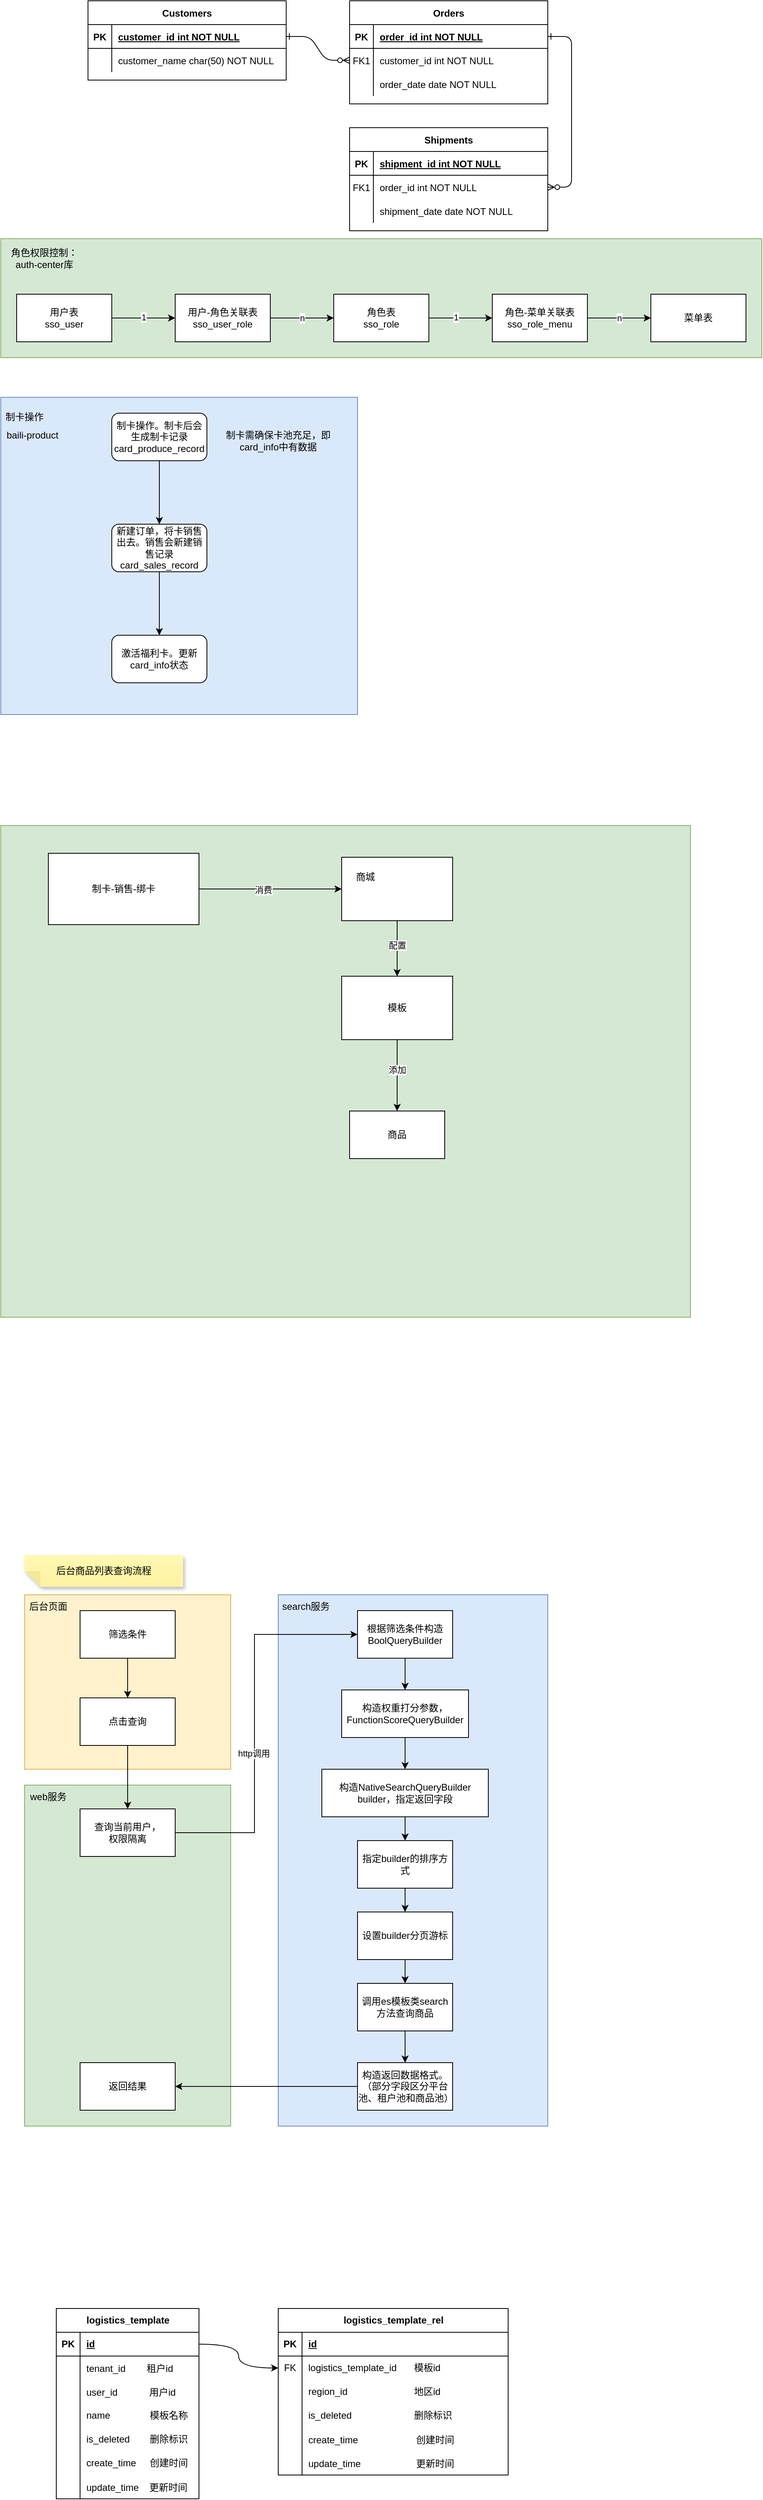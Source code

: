 <mxfile version="26.2.9">
  <diagram id="R2lEEEUBdFMjLlhIrx00" name="Page-1">
    <mxGraphModel dx="1136" dy="615" grid="1" gridSize="10" guides="1" tooltips="1" connect="1" arrows="1" fold="1" page="1" pageScale="1" pageWidth="850" pageHeight="1100" math="0" shadow="0" extFonts="Permanent Marker^https://fonts.googleapis.com/css?family=Permanent+Marker">
      <root>
        <mxCell id="0" />
        <mxCell id="1" parent="0" />
        <mxCell id="C-vyLk0tnHw3VtMMgP7b-1" value="" style="edgeStyle=entityRelationEdgeStyle;endArrow=ERzeroToMany;startArrow=ERone;endFill=1;startFill=0;" parent="1" source="C-vyLk0tnHw3VtMMgP7b-24" target="C-vyLk0tnHw3VtMMgP7b-6" edge="1">
          <mxGeometry width="100" height="100" relative="1" as="geometry">
            <mxPoint x="340" y="720" as="sourcePoint" />
            <mxPoint x="440" y="620" as="targetPoint" />
          </mxGeometry>
        </mxCell>
        <mxCell id="C-vyLk0tnHw3VtMMgP7b-12" value="" style="edgeStyle=entityRelationEdgeStyle;endArrow=ERzeroToMany;startArrow=ERone;endFill=1;startFill=0;" parent="1" source="C-vyLk0tnHw3VtMMgP7b-3" target="C-vyLk0tnHw3VtMMgP7b-17" edge="1">
          <mxGeometry width="100" height="100" relative="1" as="geometry">
            <mxPoint x="400" y="180" as="sourcePoint" />
            <mxPoint x="460" y="205" as="targetPoint" />
          </mxGeometry>
        </mxCell>
        <mxCell id="C-vyLk0tnHw3VtMMgP7b-2" value="Orders" style="shape=table;startSize=30;container=1;collapsible=1;childLayout=tableLayout;fixedRows=1;rowLines=0;fontStyle=1;align=center;resizeLast=1;" parent="1" vertex="1">
          <mxGeometry x="450" y="120" width="250" height="130" as="geometry" />
        </mxCell>
        <mxCell id="C-vyLk0tnHw3VtMMgP7b-3" value="" style="shape=partialRectangle;collapsible=0;dropTarget=0;pointerEvents=0;fillColor=none;points=[[0,0.5],[1,0.5]];portConstraint=eastwest;top=0;left=0;right=0;bottom=1;" parent="C-vyLk0tnHw3VtMMgP7b-2" vertex="1">
          <mxGeometry y="30" width="250" height="30" as="geometry" />
        </mxCell>
        <mxCell id="C-vyLk0tnHw3VtMMgP7b-4" value="PK" style="shape=partialRectangle;overflow=hidden;connectable=0;fillColor=none;top=0;left=0;bottom=0;right=0;fontStyle=1;" parent="C-vyLk0tnHw3VtMMgP7b-3" vertex="1">
          <mxGeometry width="30" height="30" as="geometry" />
        </mxCell>
        <mxCell id="C-vyLk0tnHw3VtMMgP7b-5" value="order_id int NOT NULL " style="shape=partialRectangle;overflow=hidden;connectable=0;fillColor=none;top=0;left=0;bottom=0;right=0;align=left;spacingLeft=6;fontStyle=5;" parent="C-vyLk0tnHw3VtMMgP7b-3" vertex="1">
          <mxGeometry x="30" width="220" height="30" as="geometry" />
        </mxCell>
        <mxCell id="C-vyLk0tnHw3VtMMgP7b-6" value="" style="shape=partialRectangle;collapsible=0;dropTarget=0;pointerEvents=0;fillColor=none;points=[[0,0.5],[1,0.5]];portConstraint=eastwest;top=0;left=0;right=0;bottom=0;" parent="C-vyLk0tnHw3VtMMgP7b-2" vertex="1">
          <mxGeometry y="60" width="250" height="30" as="geometry" />
        </mxCell>
        <mxCell id="C-vyLk0tnHw3VtMMgP7b-7" value="FK1" style="shape=partialRectangle;overflow=hidden;connectable=0;fillColor=none;top=0;left=0;bottom=0;right=0;" parent="C-vyLk0tnHw3VtMMgP7b-6" vertex="1">
          <mxGeometry width="30" height="30" as="geometry" />
        </mxCell>
        <mxCell id="C-vyLk0tnHw3VtMMgP7b-8" value="customer_id int NOT NULL" style="shape=partialRectangle;overflow=hidden;connectable=0;fillColor=none;top=0;left=0;bottom=0;right=0;align=left;spacingLeft=6;" parent="C-vyLk0tnHw3VtMMgP7b-6" vertex="1">
          <mxGeometry x="30" width="220" height="30" as="geometry" />
        </mxCell>
        <mxCell id="C-vyLk0tnHw3VtMMgP7b-9" value="" style="shape=partialRectangle;collapsible=0;dropTarget=0;pointerEvents=0;fillColor=none;points=[[0,0.5],[1,0.5]];portConstraint=eastwest;top=0;left=0;right=0;bottom=0;" parent="C-vyLk0tnHw3VtMMgP7b-2" vertex="1">
          <mxGeometry y="90" width="250" height="30" as="geometry" />
        </mxCell>
        <mxCell id="C-vyLk0tnHw3VtMMgP7b-10" value="" style="shape=partialRectangle;overflow=hidden;connectable=0;fillColor=none;top=0;left=0;bottom=0;right=0;" parent="C-vyLk0tnHw3VtMMgP7b-9" vertex="1">
          <mxGeometry width="30" height="30" as="geometry" />
        </mxCell>
        <mxCell id="C-vyLk0tnHw3VtMMgP7b-11" value="order_date date NOT NULL" style="shape=partialRectangle;overflow=hidden;connectable=0;fillColor=none;top=0;left=0;bottom=0;right=0;align=left;spacingLeft=6;" parent="C-vyLk0tnHw3VtMMgP7b-9" vertex="1">
          <mxGeometry x="30" width="220" height="30" as="geometry" />
        </mxCell>
        <mxCell id="C-vyLk0tnHw3VtMMgP7b-13" value="Shipments" style="shape=table;startSize=30;container=1;collapsible=1;childLayout=tableLayout;fixedRows=1;rowLines=0;fontStyle=1;align=center;resizeLast=1;" parent="1" vertex="1">
          <mxGeometry x="450" y="280" width="250" height="130" as="geometry" />
        </mxCell>
        <mxCell id="C-vyLk0tnHw3VtMMgP7b-14" value="" style="shape=partialRectangle;collapsible=0;dropTarget=0;pointerEvents=0;fillColor=none;points=[[0,0.5],[1,0.5]];portConstraint=eastwest;top=0;left=0;right=0;bottom=1;" parent="C-vyLk0tnHw3VtMMgP7b-13" vertex="1">
          <mxGeometry y="30" width="250" height="30" as="geometry" />
        </mxCell>
        <mxCell id="C-vyLk0tnHw3VtMMgP7b-15" value="PK" style="shape=partialRectangle;overflow=hidden;connectable=0;fillColor=none;top=0;left=0;bottom=0;right=0;fontStyle=1;" parent="C-vyLk0tnHw3VtMMgP7b-14" vertex="1">
          <mxGeometry width="30" height="30" as="geometry" />
        </mxCell>
        <mxCell id="C-vyLk0tnHw3VtMMgP7b-16" value="shipment_id int NOT NULL " style="shape=partialRectangle;overflow=hidden;connectable=0;fillColor=none;top=0;left=0;bottom=0;right=0;align=left;spacingLeft=6;fontStyle=5;" parent="C-vyLk0tnHw3VtMMgP7b-14" vertex="1">
          <mxGeometry x="30" width="220" height="30" as="geometry" />
        </mxCell>
        <mxCell id="C-vyLk0tnHw3VtMMgP7b-17" value="" style="shape=partialRectangle;collapsible=0;dropTarget=0;pointerEvents=0;fillColor=none;points=[[0,0.5],[1,0.5]];portConstraint=eastwest;top=0;left=0;right=0;bottom=0;" parent="C-vyLk0tnHw3VtMMgP7b-13" vertex="1">
          <mxGeometry y="60" width="250" height="30" as="geometry" />
        </mxCell>
        <mxCell id="C-vyLk0tnHw3VtMMgP7b-18" value="FK1" style="shape=partialRectangle;overflow=hidden;connectable=0;fillColor=none;top=0;left=0;bottom=0;right=0;" parent="C-vyLk0tnHw3VtMMgP7b-17" vertex="1">
          <mxGeometry width="30" height="30" as="geometry" />
        </mxCell>
        <mxCell id="C-vyLk0tnHw3VtMMgP7b-19" value="order_id int NOT NULL" style="shape=partialRectangle;overflow=hidden;connectable=0;fillColor=none;top=0;left=0;bottom=0;right=0;align=left;spacingLeft=6;" parent="C-vyLk0tnHw3VtMMgP7b-17" vertex="1">
          <mxGeometry x="30" width="220" height="30" as="geometry" />
        </mxCell>
        <mxCell id="C-vyLk0tnHw3VtMMgP7b-20" value="" style="shape=partialRectangle;collapsible=0;dropTarget=0;pointerEvents=0;fillColor=none;points=[[0,0.5],[1,0.5]];portConstraint=eastwest;top=0;left=0;right=0;bottom=0;" parent="C-vyLk0tnHw3VtMMgP7b-13" vertex="1">
          <mxGeometry y="90" width="250" height="30" as="geometry" />
        </mxCell>
        <mxCell id="C-vyLk0tnHw3VtMMgP7b-21" value="" style="shape=partialRectangle;overflow=hidden;connectable=0;fillColor=none;top=0;left=0;bottom=0;right=0;" parent="C-vyLk0tnHw3VtMMgP7b-20" vertex="1">
          <mxGeometry width="30" height="30" as="geometry" />
        </mxCell>
        <mxCell id="C-vyLk0tnHw3VtMMgP7b-22" value="shipment_date date NOT NULL" style="shape=partialRectangle;overflow=hidden;connectable=0;fillColor=none;top=0;left=0;bottom=0;right=0;align=left;spacingLeft=6;" parent="C-vyLk0tnHw3VtMMgP7b-20" vertex="1">
          <mxGeometry x="30" width="220" height="30" as="geometry" />
        </mxCell>
        <mxCell id="C-vyLk0tnHw3VtMMgP7b-23" value="Customers" style="shape=table;startSize=30;container=1;collapsible=1;childLayout=tableLayout;fixedRows=1;rowLines=0;fontStyle=1;align=center;resizeLast=1;" parent="1" vertex="1">
          <mxGeometry x="120" y="120" width="250" height="100" as="geometry" />
        </mxCell>
        <mxCell id="C-vyLk0tnHw3VtMMgP7b-24" value="" style="shape=partialRectangle;collapsible=0;dropTarget=0;pointerEvents=0;fillColor=none;points=[[0,0.5],[1,0.5]];portConstraint=eastwest;top=0;left=0;right=0;bottom=1;" parent="C-vyLk0tnHw3VtMMgP7b-23" vertex="1">
          <mxGeometry y="30" width="250" height="30" as="geometry" />
        </mxCell>
        <mxCell id="C-vyLk0tnHw3VtMMgP7b-25" value="PK" style="shape=partialRectangle;overflow=hidden;connectable=0;fillColor=none;top=0;left=0;bottom=0;right=0;fontStyle=1;" parent="C-vyLk0tnHw3VtMMgP7b-24" vertex="1">
          <mxGeometry width="30" height="30" as="geometry" />
        </mxCell>
        <mxCell id="C-vyLk0tnHw3VtMMgP7b-26" value="customer_id int NOT NULL " style="shape=partialRectangle;overflow=hidden;connectable=0;fillColor=none;top=0;left=0;bottom=0;right=0;align=left;spacingLeft=6;fontStyle=5;" parent="C-vyLk0tnHw3VtMMgP7b-24" vertex="1">
          <mxGeometry x="30" width="220" height="30" as="geometry" />
        </mxCell>
        <mxCell id="C-vyLk0tnHw3VtMMgP7b-27" value="" style="shape=partialRectangle;collapsible=0;dropTarget=0;pointerEvents=0;fillColor=none;points=[[0,0.5],[1,0.5]];portConstraint=eastwest;top=0;left=0;right=0;bottom=0;" parent="C-vyLk0tnHw3VtMMgP7b-23" vertex="1">
          <mxGeometry y="60" width="250" height="30" as="geometry" />
        </mxCell>
        <mxCell id="C-vyLk0tnHw3VtMMgP7b-28" value="" style="shape=partialRectangle;overflow=hidden;connectable=0;fillColor=none;top=0;left=0;bottom=0;right=0;" parent="C-vyLk0tnHw3VtMMgP7b-27" vertex="1">
          <mxGeometry width="30" height="30" as="geometry" />
        </mxCell>
        <mxCell id="C-vyLk0tnHw3VtMMgP7b-29" value="customer_name char(50) NOT NULL" style="shape=partialRectangle;overflow=hidden;connectable=0;fillColor=none;top=0;left=0;bottom=0;right=0;align=left;spacingLeft=6;" parent="C-vyLk0tnHw3VtMMgP7b-27" vertex="1">
          <mxGeometry x="30" width="220" height="30" as="geometry" />
        </mxCell>
        <mxCell id="DF0JI38tbwWlgeeusf2I-32" value="" style="group" parent="1" vertex="1" connectable="0">
          <mxGeometry x="10" y="620" width="450" height="400" as="geometry" />
        </mxCell>
        <mxCell id="DF0JI38tbwWlgeeusf2I-29" value="" style="rounded=0;whiteSpace=wrap;html=1;fillColor=#dae8fc;strokeColor=#6c8ebf;" parent="DF0JI38tbwWlgeeusf2I-32" vertex="1">
          <mxGeometry width="450" height="400" as="geometry" />
        </mxCell>
        <mxCell id="DF0JI38tbwWlgeeusf2I-25" value="" style="edgeStyle=orthogonalEdgeStyle;rounded=0;orthogonalLoop=1;jettySize=auto;html=1;" parent="DF0JI38tbwWlgeeusf2I-32" source="DF0JI38tbwWlgeeusf2I-23" target="DF0JI38tbwWlgeeusf2I-24" edge="1">
          <mxGeometry relative="1" as="geometry" />
        </mxCell>
        <mxCell id="DF0JI38tbwWlgeeusf2I-23" value="制卡操作。制卡后会生成&lt;span style=&quot;background-color: transparent; color: light-dark(rgb(0, 0, 0), rgb(255, 255, 255));&quot;&gt;制卡记录&lt;/span&gt;&lt;div&gt;&lt;div&gt;card_produce_record&lt;/div&gt;&lt;/div&gt;" style="rounded=1;whiteSpace=wrap;html=1;" parent="DF0JI38tbwWlgeeusf2I-32" vertex="1">
          <mxGeometry x="140" y="20" width="120" height="60" as="geometry" />
        </mxCell>
        <mxCell id="DF0JI38tbwWlgeeusf2I-27" value="" style="edgeStyle=orthogonalEdgeStyle;rounded=0;orthogonalLoop=1;jettySize=auto;html=1;" parent="DF0JI38tbwWlgeeusf2I-32" source="DF0JI38tbwWlgeeusf2I-24" target="DF0JI38tbwWlgeeusf2I-26" edge="1">
          <mxGeometry relative="1" as="geometry" />
        </mxCell>
        <mxCell id="DF0JI38tbwWlgeeusf2I-24" value="新建订单，将卡销售出去。销售会新建销售记录card_sales_record" style="whiteSpace=wrap;html=1;rounded=1;" parent="DF0JI38tbwWlgeeusf2I-32" vertex="1">
          <mxGeometry x="140" y="160" width="120" height="60" as="geometry" />
        </mxCell>
        <mxCell id="DF0JI38tbwWlgeeusf2I-26" value="激活福利卡。更新&lt;div&gt;card_info状态&lt;/div&gt;" style="whiteSpace=wrap;html=1;rounded=1;" parent="DF0JI38tbwWlgeeusf2I-32" vertex="1">
          <mxGeometry x="140" y="300" width="120" height="60" as="geometry" />
        </mxCell>
        <mxCell id="DF0JI38tbwWlgeeusf2I-28" value="制卡需确保卡池充足，即card_info中有数据" style="text;html=1;align=center;verticalAlign=middle;whiteSpace=wrap;rounded=0;" parent="DF0JI38tbwWlgeeusf2I-32" vertex="1">
          <mxGeometry x="280" y="40" width="140" height="30" as="geometry" />
        </mxCell>
        <mxCell id="DF0JI38tbwWlgeeusf2I-30" value="制卡操作" style="text;html=1;align=center;verticalAlign=middle;whiteSpace=wrap;rounded=0;" parent="DF0JI38tbwWlgeeusf2I-32" vertex="1">
          <mxGeometry y="10" width="60" height="30" as="geometry" />
        </mxCell>
        <mxCell id="DF0JI38tbwWlgeeusf2I-31" value="baili-product" style="text;html=1;align=center;verticalAlign=middle;whiteSpace=wrap;rounded=0;" parent="DF0JI38tbwWlgeeusf2I-32" vertex="1">
          <mxGeometry y="35" width="80" height="25" as="geometry" />
        </mxCell>
        <mxCell id="DF0JI38tbwWlgeeusf2I-33" value="" style="group" parent="1" vertex="1" connectable="0">
          <mxGeometry x="10" y="420" width="960" height="150" as="geometry" />
        </mxCell>
        <mxCell id="DF0JI38tbwWlgeeusf2I-20" value="" style="rounded=0;whiteSpace=wrap;html=1;fillColor=#d5e8d4;strokeColor=#82b366;" parent="DF0JI38tbwWlgeeusf2I-33" vertex="1">
          <mxGeometry width="960" height="150" as="geometry" />
        </mxCell>
        <mxCell id="DF0JI38tbwWlgeeusf2I-9" value="" style="edgeStyle=orthogonalEdgeStyle;rounded=0;orthogonalLoop=1;jettySize=auto;html=1;" parent="DF0JI38tbwWlgeeusf2I-33" source="DF0JI38tbwWlgeeusf2I-6" target="DF0JI38tbwWlgeeusf2I-8" edge="1">
          <mxGeometry relative="1" as="geometry" />
        </mxCell>
        <mxCell id="DF0JI38tbwWlgeeusf2I-12" value="1" style="edgeLabel;html=1;align=center;verticalAlign=middle;resizable=0;points=[];" parent="DF0JI38tbwWlgeeusf2I-9" vertex="1" connectable="0">
          <mxGeometry y="1" relative="1" as="geometry">
            <mxPoint as="offset" />
          </mxGeometry>
        </mxCell>
        <mxCell id="DF0JI38tbwWlgeeusf2I-6" value="用户表&lt;div&gt;sso_user&lt;/div&gt;" style="rounded=0;whiteSpace=wrap;html=1;" parent="DF0JI38tbwWlgeeusf2I-33" vertex="1">
          <mxGeometry x="20" y="70" width="120" height="60" as="geometry" />
        </mxCell>
        <mxCell id="DF0JI38tbwWlgeeusf2I-11" value="n" style="edgeStyle=orthogonalEdgeStyle;rounded=0;orthogonalLoop=1;jettySize=auto;html=1;" parent="DF0JI38tbwWlgeeusf2I-33" source="DF0JI38tbwWlgeeusf2I-8" target="DF0JI38tbwWlgeeusf2I-10" edge="1">
          <mxGeometry relative="1" as="geometry" />
        </mxCell>
        <mxCell id="DF0JI38tbwWlgeeusf2I-8" value="用户-角色关联表&lt;div&gt;sso_user_role&lt;/div&gt;" style="rounded=0;whiteSpace=wrap;html=1;" parent="DF0JI38tbwWlgeeusf2I-33" vertex="1">
          <mxGeometry x="220" y="70" width="120" height="60" as="geometry" />
        </mxCell>
        <mxCell id="DF0JI38tbwWlgeeusf2I-14" value="" style="edgeStyle=orthogonalEdgeStyle;rounded=0;orthogonalLoop=1;jettySize=auto;html=1;" parent="DF0JI38tbwWlgeeusf2I-33" source="DF0JI38tbwWlgeeusf2I-10" target="DF0JI38tbwWlgeeusf2I-13" edge="1">
          <mxGeometry relative="1" as="geometry" />
        </mxCell>
        <mxCell id="DF0JI38tbwWlgeeusf2I-15" value="1" style="edgeLabel;html=1;align=center;verticalAlign=middle;resizable=0;points=[];" parent="DF0JI38tbwWlgeeusf2I-14" vertex="1" connectable="0">
          <mxGeometry x="-0.15" y="1" relative="1" as="geometry">
            <mxPoint as="offset" />
          </mxGeometry>
        </mxCell>
        <mxCell id="DF0JI38tbwWlgeeusf2I-10" value="角色表&lt;div&gt;sso_role&lt;/div&gt;" style="whiteSpace=wrap;html=1;rounded=0;" parent="DF0JI38tbwWlgeeusf2I-33" vertex="1">
          <mxGeometry x="420" y="70" width="120" height="60" as="geometry" />
        </mxCell>
        <mxCell id="DF0JI38tbwWlgeeusf2I-17" value="n" style="edgeStyle=orthogonalEdgeStyle;rounded=0;orthogonalLoop=1;jettySize=auto;html=1;" parent="DF0JI38tbwWlgeeusf2I-33" source="DF0JI38tbwWlgeeusf2I-13" target="DF0JI38tbwWlgeeusf2I-16" edge="1">
          <mxGeometry relative="1" as="geometry" />
        </mxCell>
        <mxCell id="DF0JI38tbwWlgeeusf2I-13" value="角色-菜单关联表&lt;div&gt;sso_role_menu&lt;/div&gt;" style="whiteSpace=wrap;html=1;rounded=0;" parent="DF0JI38tbwWlgeeusf2I-33" vertex="1">
          <mxGeometry x="620" y="70" width="120" height="60" as="geometry" />
        </mxCell>
        <mxCell id="DF0JI38tbwWlgeeusf2I-16" value="菜单表" style="whiteSpace=wrap;html=1;rounded=0;" parent="DF0JI38tbwWlgeeusf2I-33" vertex="1">
          <mxGeometry x="820" y="70" width="120" height="60" as="geometry" />
        </mxCell>
        <mxCell id="DF0JI38tbwWlgeeusf2I-21" value="角色权限控制：auth-center库" style="text;html=1;align=center;verticalAlign=middle;whiteSpace=wrap;rounded=0;" parent="DF0JI38tbwWlgeeusf2I-33" vertex="1">
          <mxGeometry x="10" y="10" width="90" height="30" as="geometry" />
        </mxCell>
        <mxCell id="NYRqB93YwXxQZEAE4ijv-1" value="" style="rounded=0;whiteSpace=wrap;html=1;fillColor=#d5e8d4;strokeColor=#82b366;" vertex="1" parent="1">
          <mxGeometry x="10" y="1160" width="870" height="620" as="geometry" />
        </mxCell>
        <mxCell id="NYRqB93YwXxQZEAE4ijv-13" style="edgeStyle=orthogonalEdgeStyle;rounded=0;orthogonalLoop=1;jettySize=auto;html=1;exitX=1;exitY=0.5;exitDx=0;exitDy=0;entryX=0;entryY=1;entryDx=0;entryDy=0;" edge="1" parent="1" source="NYRqB93YwXxQZEAE4ijv-3" target="NYRqB93YwXxQZEAE4ijv-7">
          <mxGeometry relative="1" as="geometry">
            <Array as="points">
              <mxPoint x="390" y="1240" />
              <mxPoint x="390" y="1240" />
            </Array>
          </mxGeometry>
        </mxCell>
        <mxCell id="NYRqB93YwXxQZEAE4ijv-14" value="消费" style="edgeLabel;html=1;align=center;verticalAlign=middle;resizable=0;points=[];" vertex="1" connectable="0" parent="NYRqB93YwXxQZEAE4ijv-13">
          <mxGeometry x="-0.1" y="-1" relative="1" as="geometry">
            <mxPoint as="offset" />
          </mxGeometry>
        </mxCell>
        <mxCell id="NYRqB93YwXxQZEAE4ijv-3" value="制卡-销售-绑卡" style="rounded=0;whiteSpace=wrap;html=1;" vertex="1" parent="1">
          <mxGeometry x="70" y="1195" width="190" height="90" as="geometry" />
        </mxCell>
        <mxCell id="NYRqB93YwXxQZEAE4ijv-10" style="edgeStyle=orthogonalEdgeStyle;rounded=0;orthogonalLoop=1;jettySize=auto;html=1;entryX=0.5;entryY=0;entryDx=0;entryDy=0;" edge="1" parent="1" source="NYRqB93YwXxQZEAE4ijv-6" target="NYRqB93YwXxQZEAE4ijv-9">
          <mxGeometry relative="1" as="geometry" />
        </mxCell>
        <mxCell id="NYRqB93YwXxQZEAE4ijv-15" value="配置" style="edgeLabel;html=1;align=center;verticalAlign=middle;resizable=0;points=[];" vertex="1" connectable="0" parent="NYRqB93YwXxQZEAE4ijv-10">
          <mxGeometry x="-0.114" relative="1" as="geometry">
            <mxPoint as="offset" />
          </mxGeometry>
        </mxCell>
        <mxCell id="NYRqB93YwXxQZEAE4ijv-6" value="" style="rounded=0;whiteSpace=wrap;html=1;" vertex="1" parent="1">
          <mxGeometry x="440" y="1200" width="140" height="80" as="geometry" />
        </mxCell>
        <mxCell id="NYRqB93YwXxQZEAE4ijv-7" value="商城" style="text;html=1;align=center;verticalAlign=middle;whiteSpace=wrap;rounded=0;" vertex="1" parent="1">
          <mxGeometry x="440" y="1210" width="60" height="30" as="geometry" />
        </mxCell>
        <mxCell id="NYRqB93YwXxQZEAE4ijv-17" value="" style="edgeStyle=orthogonalEdgeStyle;rounded=0;orthogonalLoop=1;jettySize=auto;html=1;" edge="1" parent="1" source="NYRqB93YwXxQZEAE4ijv-9" target="NYRqB93YwXxQZEAE4ijv-16">
          <mxGeometry relative="1" as="geometry" />
        </mxCell>
        <mxCell id="NYRqB93YwXxQZEAE4ijv-18" value="添加" style="edgeLabel;html=1;align=center;verticalAlign=middle;resizable=0;points=[];" vertex="1" connectable="0" parent="NYRqB93YwXxQZEAE4ijv-17">
          <mxGeometry x="-0.156" relative="1" as="geometry">
            <mxPoint as="offset" />
          </mxGeometry>
        </mxCell>
        <mxCell id="NYRqB93YwXxQZEAE4ijv-9" value="模板" style="rounded=0;whiteSpace=wrap;html=1;" vertex="1" parent="1">
          <mxGeometry x="440" y="1350" width="140" height="80" as="geometry" />
        </mxCell>
        <mxCell id="NYRqB93YwXxQZEAE4ijv-16" value="商品" style="whiteSpace=wrap;html=1;rounded=0;" vertex="1" parent="1">
          <mxGeometry x="450" y="1520" width="120" height="60" as="geometry" />
        </mxCell>
        <mxCell id="NYRqB93YwXxQZEAE4ijv-59" value="" style="group" vertex="1" connectable="0" parent="1">
          <mxGeometry x="40" y="2080" width="660" height="720" as="geometry" />
        </mxCell>
        <mxCell id="NYRqB93YwXxQZEAE4ijv-32" value="" style="rounded=0;whiteSpace=wrap;html=1;fillColor=#dae8fc;strokeColor=#6c8ebf;" vertex="1" parent="NYRqB93YwXxQZEAE4ijv-59">
          <mxGeometry x="320" y="50" width="340" height="670" as="geometry" />
        </mxCell>
        <mxCell id="NYRqB93YwXxQZEAE4ijv-20" value="" style="rounded=0;whiteSpace=wrap;html=1;fillColor=#d5e8d4;strokeColor=#82b366;" vertex="1" parent="NYRqB93YwXxQZEAE4ijv-59">
          <mxGeometry y="290" width="260" height="430" as="geometry" />
        </mxCell>
        <mxCell id="NYRqB93YwXxQZEAE4ijv-22" value="web服务" style="text;html=1;align=center;verticalAlign=middle;whiteSpace=wrap;rounded=0;" vertex="1" parent="NYRqB93YwXxQZEAE4ijv-59">
          <mxGeometry y="290" width="60" height="30" as="geometry" />
        </mxCell>
        <mxCell id="NYRqB93YwXxQZEAE4ijv-36" style="edgeStyle=orthogonalEdgeStyle;rounded=0;orthogonalLoop=1;jettySize=auto;html=1;exitX=1;exitY=0.5;exitDx=0;exitDy=0;" edge="1" parent="NYRqB93YwXxQZEAE4ijv-59" source="NYRqB93YwXxQZEAE4ijv-30" target="NYRqB93YwXxQZEAE4ijv-35">
          <mxGeometry relative="1" as="geometry">
            <mxPoint x="290" y="90" as="targetPoint" />
            <Array as="points">
              <mxPoint x="290" y="350" />
              <mxPoint x="290" y="100" />
            </Array>
          </mxGeometry>
        </mxCell>
        <mxCell id="NYRqB93YwXxQZEAE4ijv-37" value="http调用" style="edgeLabel;html=1;align=center;verticalAlign=middle;resizable=0;points=[];" vertex="1" connectable="0" parent="NYRqB93YwXxQZEAE4ijv-36">
          <mxGeometry x="-0.167" y="1" relative="1" as="geometry">
            <mxPoint as="offset" />
          </mxGeometry>
        </mxCell>
        <mxCell id="NYRqB93YwXxQZEAE4ijv-30" value="查询当前用户，&lt;div&gt;权限隔离&lt;/div&gt;" style="rounded=0;whiteSpace=wrap;html=1;" vertex="1" parent="NYRqB93YwXxQZEAE4ijv-59">
          <mxGeometry x="70" y="320" width="120" height="60" as="geometry" />
        </mxCell>
        <mxCell id="NYRqB93YwXxQZEAE4ijv-38" value="返回结果" style="rounded=0;whiteSpace=wrap;html=1;" vertex="1" parent="NYRqB93YwXxQZEAE4ijv-59">
          <mxGeometry x="70" y="640" width="120" height="60" as="geometry" />
        </mxCell>
        <mxCell id="NYRqB93YwXxQZEAE4ijv-52" style="edgeStyle=orthogonalEdgeStyle;rounded=0;orthogonalLoop=1;jettySize=auto;html=1;exitX=0;exitY=0.5;exitDx=0;exitDy=0;entryX=1;entryY=0.5;entryDx=0;entryDy=0;" edge="1" parent="NYRqB93YwXxQZEAE4ijv-59" source="NYRqB93YwXxQZEAE4ijv-49" target="NYRqB93YwXxQZEAE4ijv-38">
          <mxGeometry relative="1" as="geometry" />
        </mxCell>
        <mxCell id="NYRqB93YwXxQZEAE4ijv-55" value="" style="group;fillColor=#fff2cc;strokeColor=#d6b656;container=0;" vertex="1" connectable="0" parent="NYRqB93YwXxQZEAE4ijv-59">
          <mxGeometry y="50" width="260" height="220" as="geometry" />
        </mxCell>
        <mxCell id="NYRqB93YwXxQZEAE4ijv-33" value="search服务" style="text;html=1;align=center;verticalAlign=middle;whiteSpace=wrap;rounded=0;" vertex="1" parent="NYRqB93YwXxQZEAE4ijv-59">
          <mxGeometry x="320" y="50" width="70" height="30" as="geometry" />
        </mxCell>
        <mxCell id="NYRqB93YwXxQZEAE4ijv-40" value="" style="edgeStyle=orthogonalEdgeStyle;rounded=0;orthogonalLoop=1;jettySize=auto;html=1;" edge="1" parent="NYRqB93YwXxQZEAE4ijv-59" source="NYRqB93YwXxQZEAE4ijv-35" target="NYRqB93YwXxQZEAE4ijv-39">
          <mxGeometry relative="1" as="geometry" />
        </mxCell>
        <mxCell id="NYRqB93YwXxQZEAE4ijv-35" value="根据筛选条件构造&lt;div&gt;BoolQueryBuilder&lt;/div&gt;" style="rounded=0;whiteSpace=wrap;html=1;" vertex="1" parent="NYRqB93YwXxQZEAE4ijv-59">
          <mxGeometry x="420" y="70" width="120" height="60" as="geometry" />
        </mxCell>
        <mxCell id="NYRqB93YwXxQZEAE4ijv-42" value="" style="edgeStyle=orthogonalEdgeStyle;rounded=0;orthogonalLoop=1;jettySize=auto;html=1;" edge="1" parent="NYRqB93YwXxQZEAE4ijv-59" source="NYRqB93YwXxQZEAE4ijv-39" target="NYRqB93YwXxQZEAE4ijv-41">
          <mxGeometry relative="1" as="geometry" />
        </mxCell>
        <mxCell id="NYRqB93YwXxQZEAE4ijv-39" value="构造权重打分参数，FunctionScoreQueryBuilder" style="whiteSpace=wrap;html=1;rounded=0;" vertex="1" parent="NYRqB93YwXxQZEAE4ijv-59">
          <mxGeometry x="400" y="170" width="160" height="60" as="geometry" />
        </mxCell>
        <mxCell id="NYRqB93YwXxQZEAE4ijv-44" value="" style="edgeStyle=orthogonalEdgeStyle;rounded=0;orthogonalLoop=1;jettySize=auto;html=1;" edge="1" parent="NYRqB93YwXxQZEAE4ijv-59" source="NYRqB93YwXxQZEAE4ijv-41" target="NYRqB93YwXxQZEAE4ijv-43">
          <mxGeometry relative="1" as="geometry" />
        </mxCell>
        <mxCell id="NYRqB93YwXxQZEAE4ijv-41" value="构造NativeSearchQueryBuilder builder，指定返回字段" style="whiteSpace=wrap;html=1;rounded=0;" vertex="1" parent="NYRqB93YwXxQZEAE4ijv-59">
          <mxGeometry x="375" y="270" width="210" height="60" as="geometry" />
        </mxCell>
        <mxCell id="NYRqB93YwXxQZEAE4ijv-46" value="" style="edgeStyle=orthogonalEdgeStyle;rounded=0;orthogonalLoop=1;jettySize=auto;html=1;" edge="1" parent="NYRqB93YwXxQZEAE4ijv-59" source="NYRqB93YwXxQZEAE4ijv-43" target="NYRqB93YwXxQZEAE4ijv-45">
          <mxGeometry relative="1" as="geometry" />
        </mxCell>
        <mxCell id="NYRqB93YwXxQZEAE4ijv-43" value="指定builder的排序方式" style="whiteSpace=wrap;html=1;rounded=0;" vertex="1" parent="NYRqB93YwXxQZEAE4ijv-59">
          <mxGeometry x="420" y="360" width="120" height="60" as="geometry" />
        </mxCell>
        <mxCell id="NYRqB93YwXxQZEAE4ijv-48" value="" style="edgeStyle=orthogonalEdgeStyle;rounded=0;orthogonalLoop=1;jettySize=auto;html=1;" edge="1" parent="NYRqB93YwXxQZEAE4ijv-59" source="NYRqB93YwXxQZEAE4ijv-45" target="NYRqB93YwXxQZEAE4ijv-47">
          <mxGeometry relative="1" as="geometry" />
        </mxCell>
        <mxCell id="NYRqB93YwXxQZEAE4ijv-45" value="设置builder分页游标" style="whiteSpace=wrap;html=1;rounded=0;" vertex="1" parent="NYRqB93YwXxQZEAE4ijv-59">
          <mxGeometry x="420" y="450" width="120" height="60" as="geometry" />
        </mxCell>
        <mxCell id="NYRqB93YwXxQZEAE4ijv-50" value="" style="edgeStyle=orthogonalEdgeStyle;rounded=0;orthogonalLoop=1;jettySize=auto;html=1;" edge="1" parent="NYRqB93YwXxQZEAE4ijv-59" source="NYRqB93YwXxQZEAE4ijv-47" target="NYRqB93YwXxQZEAE4ijv-49">
          <mxGeometry relative="1" as="geometry" />
        </mxCell>
        <mxCell id="NYRqB93YwXxQZEAE4ijv-47" value="调用es模板类search方法查询商品" style="whiteSpace=wrap;html=1;rounded=0;" vertex="1" parent="NYRqB93YwXxQZEAE4ijv-59">
          <mxGeometry x="420" y="540" width="120" height="60" as="geometry" />
        </mxCell>
        <mxCell id="NYRqB93YwXxQZEAE4ijv-49" value="构造返回数据格式。（部分字段区分平台池、租户池和商品池）" style="whiteSpace=wrap;html=1;rounded=0;" vertex="1" parent="NYRqB93YwXxQZEAE4ijv-59">
          <mxGeometry x="420" y="640" width="120" height="60" as="geometry" />
        </mxCell>
        <mxCell id="NYRqB93YwXxQZEAE4ijv-27" value="" style="edgeStyle=orthogonalEdgeStyle;rounded=0;orthogonalLoop=1;jettySize=auto;html=1;" edge="1" parent="NYRqB93YwXxQZEAE4ijv-59" source="NYRqB93YwXxQZEAE4ijv-25" target="NYRqB93YwXxQZEAE4ijv-26">
          <mxGeometry relative="1" as="geometry" />
        </mxCell>
        <mxCell id="NYRqB93YwXxQZEAE4ijv-25" value="筛选条件" style="rounded=0;whiteSpace=wrap;html=1;" vertex="1" parent="NYRqB93YwXxQZEAE4ijv-59">
          <mxGeometry x="70" y="70" width="120" height="60" as="geometry" />
        </mxCell>
        <mxCell id="NYRqB93YwXxQZEAE4ijv-61" style="edgeStyle=orthogonalEdgeStyle;rounded=0;orthogonalLoop=1;jettySize=auto;html=1;exitX=0.5;exitY=1;exitDx=0;exitDy=0;entryX=0.5;entryY=0;entryDx=0;entryDy=0;" edge="1" parent="NYRqB93YwXxQZEAE4ijv-59" source="NYRqB93YwXxQZEAE4ijv-26" target="NYRqB93YwXxQZEAE4ijv-30">
          <mxGeometry relative="1" as="geometry" />
        </mxCell>
        <mxCell id="NYRqB93YwXxQZEAE4ijv-26" value="点击查询" style="whiteSpace=wrap;html=1;rounded=0;" vertex="1" parent="NYRqB93YwXxQZEAE4ijv-59">
          <mxGeometry x="70" y="180" width="120" height="60" as="geometry" />
        </mxCell>
        <mxCell id="NYRqB93YwXxQZEAE4ijv-54" value="后台页面" style="text;html=1;align=center;verticalAlign=middle;whiteSpace=wrap;rounded=0;" vertex="1" parent="NYRqB93YwXxQZEAE4ijv-59">
          <mxGeometry y="50" width="60" height="30" as="geometry" />
        </mxCell>
        <mxCell id="NYRqB93YwXxQZEAE4ijv-58" value="后台商品列表查询流程" style="shape=note;whiteSpace=wrap;html=1;backgroundOutline=1;fontColor=#000000;darkOpacity=0.05;fillColor=#FFF9B2;strokeColor=none;fillStyle=solid;direction=west;gradientDirection=north;gradientColor=#FFF2A1;shadow=1;size=20;pointerEvents=1;" vertex="1" parent="NYRqB93YwXxQZEAE4ijv-59">
          <mxGeometry width="200" height="40" as="geometry" />
        </mxCell>
        <mxCell id="NYRqB93YwXxQZEAE4ijv-62" value="logistics_template_rel" style="shape=table;startSize=30;container=1;collapsible=1;childLayout=tableLayout;fixedRows=1;rowLines=0;fontStyle=1;align=center;resizeLast=1;html=1;" vertex="1" parent="1">
          <mxGeometry x="360" y="3030" width="290" height="210" as="geometry" />
        </mxCell>
        <mxCell id="NYRqB93YwXxQZEAE4ijv-63" value="" style="shape=tableRow;horizontal=0;startSize=0;swimlaneHead=0;swimlaneBody=0;fillColor=none;collapsible=0;dropTarget=0;points=[[0,0.5],[1,0.5]];portConstraint=eastwest;top=0;left=0;right=0;bottom=1;" vertex="1" parent="NYRqB93YwXxQZEAE4ijv-62">
          <mxGeometry y="30" width="290" height="30" as="geometry" />
        </mxCell>
        <mxCell id="NYRqB93YwXxQZEAE4ijv-64" value="PK" style="shape=partialRectangle;connectable=0;fillColor=none;top=0;left=0;bottom=0;right=0;fontStyle=1;overflow=hidden;whiteSpace=wrap;html=1;" vertex="1" parent="NYRqB93YwXxQZEAE4ijv-63">
          <mxGeometry width="30.0" height="30" as="geometry">
            <mxRectangle width="30.0" height="30" as="alternateBounds" />
          </mxGeometry>
        </mxCell>
        <mxCell id="NYRqB93YwXxQZEAE4ijv-65" value="id" style="shape=partialRectangle;connectable=0;fillColor=none;top=0;left=0;bottom=0;right=0;align=left;spacingLeft=6;fontStyle=5;overflow=hidden;whiteSpace=wrap;html=1;" vertex="1" parent="NYRqB93YwXxQZEAE4ijv-63">
          <mxGeometry x="30.0" width="260.0" height="30" as="geometry">
            <mxRectangle width="260.0" height="30" as="alternateBounds" />
          </mxGeometry>
        </mxCell>
        <mxCell id="NYRqB93YwXxQZEAE4ijv-102" value="" style="shape=tableRow;horizontal=0;startSize=0;swimlaneHead=0;swimlaneBody=0;fillColor=none;collapsible=0;dropTarget=0;points=[[0,0.5],[1,0.5]];portConstraint=eastwest;top=0;left=0;right=0;bottom=0;" vertex="1" parent="NYRqB93YwXxQZEAE4ijv-62">
          <mxGeometry y="60" width="290" height="30" as="geometry" />
        </mxCell>
        <mxCell id="NYRqB93YwXxQZEAE4ijv-103" value="FK" style="shape=partialRectangle;connectable=0;fillColor=none;top=0;left=0;bottom=0;right=0;fontStyle=0;overflow=hidden;whiteSpace=wrap;html=1;" vertex="1" parent="NYRqB93YwXxQZEAE4ijv-102">
          <mxGeometry width="30.0" height="30" as="geometry">
            <mxRectangle width="30.0" height="30" as="alternateBounds" />
          </mxGeometry>
        </mxCell>
        <mxCell id="NYRqB93YwXxQZEAE4ijv-104" value="logistics_template_id&lt;span style=&quot;white-space: pre;&quot;&gt;&#x9;&lt;/span&gt;模板id" style="shape=partialRectangle;connectable=0;fillColor=none;top=0;left=0;bottom=0;right=0;align=left;spacingLeft=6;fontStyle=0;overflow=hidden;whiteSpace=wrap;html=1;" vertex="1" parent="NYRqB93YwXxQZEAE4ijv-102">
          <mxGeometry x="30.0" width="260.0" height="30" as="geometry">
            <mxRectangle width="260.0" height="30" as="alternateBounds" />
          </mxGeometry>
        </mxCell>
        <mxCell id="NYRqB93YwXxQZEAE4ijv-69" value="" style="shape=tableRow;horizontal=0;startSize=0;swimlaneHead=0;swimlaneBody=0;fillColor=none;collapsible=0;dropTarget=0;points=[[0,0.5],[1,0.5]];portConstraint=eastwest;top=0;left=0;right=0;bottom=0;" vertex="1" parent="NYRqB93YwXxQZEAE4ijv-62">
          <mxGeometry y="90" width="290" height="30" as="geometry" />
        </mxCell>
        <mxCell id="NYRqB93YwXxQZEAE4ijv-70" value="" style="shape=partialRectangle;connectable=0;fillColor=none;top=0;left=0;bottom=0;right=0;editable=1;overflow=hidden;whiteSpace=wrap;html=1;" vertex="1" parent="NYRqB93YwXxQZEAE4ijv-69">
          <mxGeometry width="30.0" height="30" as="geometry">
            <mxRectangle width="30.0" height="30" as="alternateBounds" />
          </mxGeometry>
        </mxCell>
        <mxCell id="NYRqB93YwXxQZEAE4ijv-71" value="region_id&lt;span style=&quot;white-space: pre;&quot;&gt;&#x9;&lt;/span&gt;&lt;span style=&quot;white-space: pre;&quot;&gt;&#x9;&lt;span style=&quot;white-space: pre;&quot;&gt;&#x9;&lt;/span&gt;&lt;span style=&quot;white-space: pre;&quot;&gt;&#x9;&lt;/span&gt;&lt;/span&gt;地区id" style="shape=partialRectangle;connectable=0;fillColor=none;top=0;left=0;bottom=0;right=0;align=left;spacingLeft=6;overflow=hidden;whiteSpace=wrap;html=1;" vertex="1" parent="NYRqB93YwXxQZEAE4ijv-69">
          <mxGeometry x="30.0" width="260.0" height="30" as="geometry">
            <mxRectangle width="260.0" height="30" as="alternateBounds" />
          </mxGeometry>
        </mxCell>
        <mxCell id="NYRqB93YwXxQZEAE4ijv-72" value="" style="shape=tableRow;horizontal=0;startSize=0;swimlaneHead=0;swimlaneBody=0;fillColor=none;collapsible=0;dropTarget=0;points=[[0,0.5],[1,0.5]];portConstraint=eastwest;top=0;left=0;right=0;bottom=0;" vertex="1" parent="NYRqB93YwXxQZEAE4ijv-62">
          <mxGeometry y="120" width="290" height="30" as="geometry" />
        </mxCell>
        <mxCell id="NYRqB93YwXxQZEAE4ijv-73" value="" style="shape=partialRectangle;connectable=0;fillColor=none;top=0;left=0;bottom=0;right=0;editable=1;overflow=hidden;whiteSpace=wrap;html=1;" vertex="1" parent="NYRqB93YwXxQZEAE4ijv-72">
          <mxGeometry width="30.0" height="30" as="geometry">
            <mxRectangle width="30.0" height="30" as="alternateBounds" />
          </mxGeometry>
        </mxCell>
        <mxCell id="NYRqB93YwXxQZEAE4ijv-74" value="is_deleted&lt;span style=&quot;white-space: pre;&quot;&gt;&#x9;&lt;/span&gt;&lt;span style=&quot;white-space: pre;&quot;&gt;&#x9;&lt;/span&gt;&lt;span style=&quot;white-space: pre;&quot;&gt;&#x9;&lt;/span&gt;删除标识" style="shape=partialRectangle;connectable=0;fillColor=none;top=0;left=0;bottom=0;right=0;align=left;spacingLeft=6;overflow=hidden;whiteSpace=wrap;html=1;" vertex="1" parent="NYRqB93YwXxQZEAE4ijv-72">
          <mxGeometry x="30.0" width="260.0" height="30" as="geometry">
            <mxRectangle width="260.0" height="30" as="alternateBounds" />
          </mxGeometry>
        </mxCell>
        <mxCell id="NYRqB93YwXxQZEAE4ijv-77" value="" style="shape=tableRow;horizontal=0;startSize=0;swimlaneHead=0;swimlaneBody=0;fillColor=none;collapsible=0;dropTarget=0;points=[[0,0.5],[1,0.5]];portConstraint=eastwest;top=0;left=0;right=0;bottom=0;" vertex="1" parent="NYRqB93YwXxQZEAE4ijv-62">
          <mxGeometry y="150" width="290" height="30" as="geometry" />
        </mxCell>
        <mxCell id="NYRqB93YwXxQZEAE4ijv-78" value="" style="shape=partialRectangle;connectable=0;fillColor=none;top=0;left=0;bottom=0;right=0;editable=1;overflow=hidden;" vertex="1" parent="NYRqB93YwXxQZEAE4ijv-77">
          <mxGeometry width="30.0" height="30" as="geometry">
            <mxRectangle width="30.0" height="30" as="alternateBounds" />
          </mxGeometry>
        </mxCell>
        <mxCell id="NYRqB93YwXxQZEAE4ijv-79" value="create_time                      创建时间" style="shape=partialRectangle;connectable=0;fillColor=none;top=0;left=0;bottom=0;right=0;align=left;spacingLeft=6;overflow=hidden;" vertex="1" parent="NYRqB93YwXxQZEAE4ijv-77">
          <mxGeometry x="30.0" width="260.0" height="30" as="geometry">
            <mxRectangle width="260.0" height="30" as="alternateBounds" />
          </mxGeometry>
        </mxCell>
        <mxCell id="NYRqB93YwXxQZEAE4ijv-108" value="" style="shape=tableRow;horizontal=0;startSize=0;swimlaneHead=0;swimlaneBody=0;fillColor=none;collapsible=0;dropTarget=0;points=[[0,0.5],[1,0.5]];portConstraint=eastwest;top=0;left=0;right=0;bottom=0;" vertex="1" parent="NYRqB93YwXxQZEAE4ijv-62">
          <mxGeometry y="180" width="290" height="30" as="geometry" />
        </mxCell>
        <mxCell id="NYRqB93YwXxQZEAE4ijv-109" value="" style="shape=partialRectangle;connectable=0;fillColor=none;top=0;left=0;bottom=0;right=0;editable=1;overflow=hidden;" vertex="1" parent="NYRqB93YwXxQZEAE4ijv-108">
          <mxGeometry width="30.0" height="30" as="geometry">
            <mxRectangle width="30.0" height="30" as="alternateBounds" />
          </mxGeometry>
        </mxCell>
        <mxCell id="NYRqB93YwXxQZEAE4ijv-110" value="update_time                     更新时间" style="shape=partialRectangle;connectable=0;fillColor=none;top=0;left=0;bottom=0;right=0;align=left;spacingLeft=6;overflow=hidden;" vertex="1" parent="NYRqB93YwXxQZEAE4ijv-108">
          <mxGeometry x="30.0" width="260.0" height="30" as="geometry">
            <mxRectangle width="260.0" height="30" as="alternateBounds" />
          </mxGeometry>
        </mxCell>
        <mxCell id="NYRqB93YwXxQZEAE4ijv-80" value="logistics_template" style="shape=table;startSize=30;container=1;collapsible=1;childLayout=tableLayout;fixedRows=1;rowLines=0;fontStyle=1;align=center;resizeLast=1;html=1;" vertex="1" parent="1">
          <mxGeometry x="80" y="3030" width="180" height="240" as="geometry" />
        </mxCell>
        <mxCell id="NYRqB93YwXxQZEAE4ijv-81" value="" style="shape=tableRow;horizontal=0;startSize=0;swimlaneHead=0;swimlaneBody=0;fillColor=none;collapsible=0;dropTarget=0;points=[[0,0.5],[1,0.5]];portConstraint=eastwest;top=0;left=0;right=0;bottom=1;" vertex="1" parent="NYRqB93YwXxQZEAE4ijv-80">
          <mxGeometry y="30" width="180" height="30" as="geometry" />
        </mxCell>
        <mxCell id="NYRqB93YwXxQZEAE4ijv-82" value="PK" style="shape=partialRectangle;connectable=0;fillColor=none;top=0;left=0;bottom=0;right=0;fontStyle=1;overflow=hidden;whiteSpace=wrap;html=1;" vertex="1" parent="NYRqB93YwXxQZEAE4ijv-81">
          <mxGeometry width="30" height="30" as="geometry">
            <mxRectangle width="30" height="30" as="alternateBounds" />
          </mxGeometry>
        </mxCell>
        <mxCell id="NYRqB93YwXxQZEAE4ijv-83" value="id&lt;span style=&quot;white-space: pre;&quot;&gt;&#x9;&lt;/span&gt;&lt;span style=&quot;white-space: pre;&quot;&gt;&#x9;&lt;/span&gt;&lt;span style=&quot;white-space: pre;&quot;&gt;&#x9;&lt;/span&gt;" style="shape=partialRectangle;connectable=0;fillColor=none;top=0;left=0;bottom=0;right=0;align=left;spacingLeft=6;fontStyle=5;overflow=hidden;whiteSpace=wrap;html=1;" vertex="1" parent="NYRqB93YwXxQZEAE4ijv-81">
          <mxGeometry x="30" width="150" height="30" as="geometry">
            <mxRectangle width="150" height="30" as="alternateBounds" />
          </mxGeometry>
        </mxCell>
        <mxCell id="NYRqB93YwXxQZEAE4ijv-115" value="" style="shape=tableRow;horizontal=0;startSize=0;swimlaneHead=0;swimlaneBody=0;fillColor=none;collapsible=0;dropTarget=0;points=[[0,0.5],[1,0.5]];portConstraint=eastwest;top=0;left=0;right=0;bottom=0;" vertex="1" parent="NYRqB93YwXxQZEAE4ijv-80">
          <mxGeometry y="60" width="180" height="30" as="geometry" />
        </mxCell>
        <mxCell id="NYRqB93YwXxQZEAE4ijv-116" value="" style="shape=partialRectangle;connectable=0;fillColor=none;top=0;left=0;bottom=0;right=0;editable=1;overflow=hidden;" vertex="1" parent="NYRqB93YwXxQZEAE4ijv-115">
          <mxGeometry width="30" height="30" as="geometry">
            <mxRectangle width="30" height="30" as="alternateBounds" />
          </mxGeometry>
        </mxCell>
        <mxCell id="NYRqB93YwXxQZEAE4ijv-117" value="tenant_id        租户id" style="shape=partialRectangle;connectable=0;fillColor=none;top=0;left=0;bottom=0;right=0;align=left;spacingLeft=6;overflow=hidden;" vertex="1" parent="NYRqB93YwXxQZEAE4ijv-115">
          <mxGeometry x="30" width="150" height="30" as="geometry">
            <mxRectangle width="150" height="30" as="alternateBounds" />
          </mxGeometry>
        </mxCell>
        <mxCell id="NYRqB93YwXxQZEAE4ijv-121" value="" style="shape=tableRow;horizontal=0;startSize=0;swimlaneHead=0;swimlaneBody=0;fillColor=none;collapsible=0;dropTarget=0;points=[[0,0.5],[1,0.5]];portConstraint=eastwest;top=0;left=0;right=0;bottom=0;" vertex="1" parent="NYRqB93YwXxQZEAE4ijv-80">
          <mxGeometry y="90" width="180" height="30" as="geometry" />
        </mxCell>
        <mxCell id="NYRqB93YwXxQZEAE4ijv-122" value="" style="shape=partialRectangle;connectable=0;fillColor=none;top=0;left=0;bottom=0;right=0;editable=1;overflow=hidden;" vertex="1" parent="NYRqB93YwXxQZEAE4ijv-121">
          <mxGeometry width="30" height="30" as="geometry">
            <mxRectangle width="30" height="30" as="alternateBounds" />
          </mxGeometry>
        </mxCell>
        <mxCell id="NYRqB93YwXxQZEAE4ijv-123" value="user_id            用户id" style="shape=partialRectangle;connectable=0;fillColor=none;top=0;left=0;bottom=0;right=0;align=left;spacingLeft=6;overflow=hidden;" vertex="1" parent="NYRqB93YwXxQZEAE4ijv-121">
          <mxGeometry x="30" width="150" height="30" as="geometry">
            <mxRectangle width="150" height="30" as="alternateBounds" />
          </mxGeometry>
        </mxCell>
        <mxCell id="NYRqB93YwXxQZEAE4ijv-84" value="" style="shape=tableRow;horizontal=0;startSize=0;swimlaneHead=0;swimlaneBody=0;fillColor=none;collapsible=0;dropTarget=0;points=[[0,0.5],[1,0.5]];portConstraint=eastwest;top=0;left=0;right=0;bottom=0;" vertex="1" parent="NYRqB93YwXxQZEAE4ijv-80">
          <mxGeometry y="120" width="180" height="30" as="geometry" />
        </mxCell>
        <mxCell id="NYRqB93YwXxQZEAE4ijv-85" value="" style="shape=partialRectangle;connectable=0;fillColor=none;top=0;left=0;bottom=0;right=0;editable=1;overflow=hidden;whiteSpace=wrap;html=1;" vertex="1" parent="NYRqB93YwXxQZEAE4ijv-84">
          <mxGeometry width="30" height="30" as="geometry">
            <mxRectangle width="30" height="30" as="alternateBounds" />
          </mxGeometry>
        </mxCell>
        <mxCell id="NYRqB93YwXxQZEAE4ijv-86" value="name&lt;span style=&quot;white-space: pre;&quot;&gt;&#x9;&lt;span style=&quot;white-space: pre;&quot;&gt;&#x9;&lt;/span&gt;&lt;/span&gt;模板名称" style="shape=partialRectangle;connectable=0;fillColor=none;top=0;left=0;bottom=0;right=0;align=left;spacingLeft=6;overflow=hidden;whiteSpace=wrap;html=1;" vertex="1" parent="NYRqB93YwXxQZEAE4ijv-84">
          <mxGeometry x="30" width="150" height="30" as="geometry">
            <mxRectangle width="150" height="30" as="alternateBounds" />
          </mxGeometry>
        </mxCell>
        <mxCell id="NYRqB93YwXxQZEAE4ijv-87" value="" style="shape=tableRow;horizontal=0;startSize=0;swimlaneHead=0;swimlaneBody=0;fillColor=none;collapsible=0;dropTarget=0;points=[[0,0.5],[1,0.5]];portConstraint=eastwest;top=0;left=0;right=0;bottom=0;" vertex="1" parent="NYRqB93YwXxQZEAE4ijv-80">
          <mxGeometry y="150" width="180" height="30" as="geometry" />
        </mxCell>
        <mxCell id="NYRqB93YwXxQZEAE4ijv-88" value="" style="shape=partialRectangle;connectable=0;fillColor=none;top=0;left=0;bottom=0;right=0;editable=1;overflow=hidden;whiteSpace=wrap;html=1;" vertex="1" parent="NYRqB93YwXxQZEAE4ijv-87">
          <mxGeometry width="30" height="30" as="geometry">
            <mxRectangle width="30" height="30" as="alternateBounds" />
          </mxGeometry>
        </mxCell>
        <mxCell id="NYRqB93YwXxQZEAE4ijv-89" value="is_deleted&lt;span style=&quot;white-space: pre;&quot;&gt;&#x9;&lt;/span&gt;删除标识" style="shape=partialRectangle;connectable=0;fillColor=none;top=0;left=0;bottom=0;right=0;align=left;spacingLeft=6;overflow=hidden;whiteSpace=wrap;html=1;" vertex="1" parent="NYRqB93YwXxQZEAE4ijv-87">
          <mxGeometry x="30" width="150" height="30" as="geometry">
            <mxRectangle width="150" height="30" as="alternateBounds" />
          </mxGeometry>
        </mxCell>
        <mxCell id="NYRqB93YwXxQZEAE4ijv-90" value="" style="shape=tableRow;horizontal=0;startSize=0;swimlaneHead=0;swimlaneBody=0;fillColor=none;collapsible=0;dropTarget=0;points=[[0,0.5],[1,0.5]];portConstraint=eastwest;top=0;left=0;right=0;bottom=0;" vertex="1" parent="NYRqB93YwXxQZEAE4ijv-80">
          <mxGeometry y="180" width="180" height="30" as="geometry" />
        </mxCell>
        <mxCell id="NYRqB93YwXxQZEAE4ijv-91" value="" style="shape=partialRectangle;connectable=0;fillColor=none;top=0;left=0;bottom=0;right=0;editable=1;overflow=hidden;whiteSpace=wrap;html=1;" vertex="1" parent="NYRqB93YwXxQZEAE4ijv-90">
          <mxGeometry width="30" height="30" as="geometry">
            <mxRectangle width="30" height="30" as="alternateBounds" />
          </mxGeometry>
        </mxCell>
        <mxCell id="NYRqB93YwXxQZEAE4ijv-92" value="create_time&lt;span style=&quot;white-space: pre;&quot;&gt;&lt;span style=&quot;white-space: pre;&quot;&gt;&#x9;&lt;/span&gt;&lt;/span&gt;创建时间" style="shape=partialRectangle;connectable=0;fillColor=none;top=0;left=0;bottom=0;right=0;align=left;spacingLeft=6;overflow=hidden;whiteSpace=wrap;html=1;" vertex="1" parent="NYRqB93YwXxQZEAE4ijv-90">
          <mxGeometry x="30" width="150" height="30" as="geometry">
            <mxRectangle width="150" height="30" as="alternateBounds" />
          </mxGeometry>
        </mxCell>
        <mxCell id="NYRqB93YwXxQZEAE4ijv-97" value="" style="shape=tableRow;horizontal=0;startSize=0;swimlaneHead=0;swimlaneBody=0;fillColor=none;collapsible=0;dropTarget=0;points=[[0,0.5],[1,0.5]];portConstraint=eastwest;top=0;left=0;right=0;bottom=0;" vertex="1" parent="NYRqB93YwXxQZEAE4ijv-80">
          <mxGeometry y="210" width="180" height="30" as="geometry" />
        </mxCell>
        <mxCell id="NYRqB93YwXxQZEAE4ijv-98" value="" style="shape=partialRectangle;connectable=0;fillColor=none;top=0;left=0;bottom=0;right=0;editable=1;overflow=hidden;" vertex="1" parent="NYRqB93YwXxQZEAE4ijv-97">
          <mxGeometry width="30" height="30" as="geometry">
            <mxRectangle width="30" height="30" as="alternateBounds" />
          </mxGeometry>
        </mxCell>
        <mxCell id="NYRqB93YwXxQZEAE4ijv-99" value="update_time    更新时间" style="shape=partialRectangle;connectable=0;fillColor=none;top=0;left=0;bottom=0;right=0;align=left;spacingLeft=6;overflow=hidden;" vertex="1" parent="NYRqB93YwXxQZEAE4ijv-97">
          <mxGeometry x="30" width="150" height="30" as="geometry">
            <mxRectangle width="150" height="30" as="alternateBounds" />
          </mxGeometry>
        </mxCell>
        <mxCell id="NYRqB93YwXxQZEAE4ijv-107" style="edgeStyle=orthogonalEdgeStyle;rounded=0;orthogonalLoop=1;jettySize=auto;html=1;exitX=1;exitY=0.5;exitDx=0;exitDy=0;entryX=0;entryY=0.5;entryDx=0;entryDy=0;curved=1;" edge="1" parent="1" source="NYRqB93YwXxQZEAE4ijv-81" target="NYRqB93YwXxQZEAE4ijv-102">
          <mxGeometry relative="1" as="geometry" />
        </mxCell>
      </root>
    </mxGraphModel>
  </diagram>
</mxfile>
